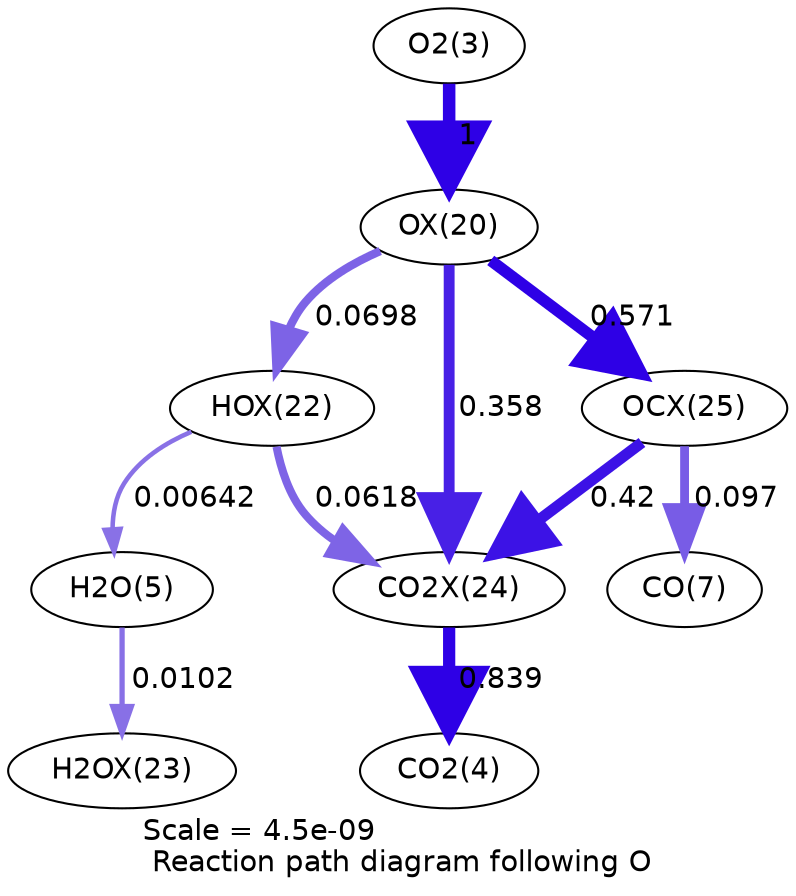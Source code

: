 digraph reaction_paths {
center=1;
s5 -> s23[fontname="Helvetica", penwidth=6, arrowsize=3, color="0.7, 1.5, 0.9"
, label=" 1"];
s23 -> s25[fontname="Helvetica", penwidth=3.99, arrowsize=2, color="0.7, 0.57, 0.9"
, label=" 0.0698"];
s23 -> s28[fontname="Helvetica", penwidth=5.58, arrowsize=2.79, color="0.7, 1.07, 0.9"
, label=" 0.571"];
s23 -> s27[fontname="Helvetica", penwidth=5.22, arrowsize=2.61, color="0.7, 0.858, 0.9"
, label=" 0.358"];
s25 -> s7[fontname="Helvetica", penwidth=2.19, arrowsize=1.09, color="0.7, 0.506, 0.9"
, label=" 0.00642"];
s25 -> s27[fontname="Helvetica", penwidth=3.9, arrowsize=1.95, color="0.7, 0.562, 0.9"
, label=" 0.0618"];
s7 -> s26[fontname="Helvetica", penwidth=2.54, arrowsize=1.27, color="0.7, 0.51, 0.9"
, label=" 0.0102"];
s28 -> s9[fontname="Helvetica", penwidth=4.24, arrowsize=2.12, color="0.7, 0.597, 0.9"
, label=" 0.097"];
s28 -> s27[fontname="Helvetica", penwidth=5.34, arrowsize=2.67, color="0.7, 0.92, 0.9"
, label=" 0.42"];
s27 -> s6[fontname="Helvetica", penwidth=5.87, arrowsize=2.93, color="0.7, 1.34, 0.9"
, label=" 0.839"];
s5 [ fontname="Helvetica", label="O2(3)"];
s6 [ fontname="Helvetica", label="CO2(4)"];
s7 [ fontname="Helvetica", label="H2O(5)"];
s9 [ fontname="Helvetica", label="CO(7)"];
s23 [ fontname="Helvetica", label="OX(20)"];
s25 [ fontname="Helvetica", label="HOX(22)"];
s26 [ fontname="Helvetica", label="H2OX(23)"];
s27 [ fontname="Helvetica", label="CO2X(24)"];
s28 [ fontname="Helvetica", label="OCX(25)"];
 label = "Scale = 4.5e-09\l Reaction path diagram following O";
 fontname = "Helvetica";
}
